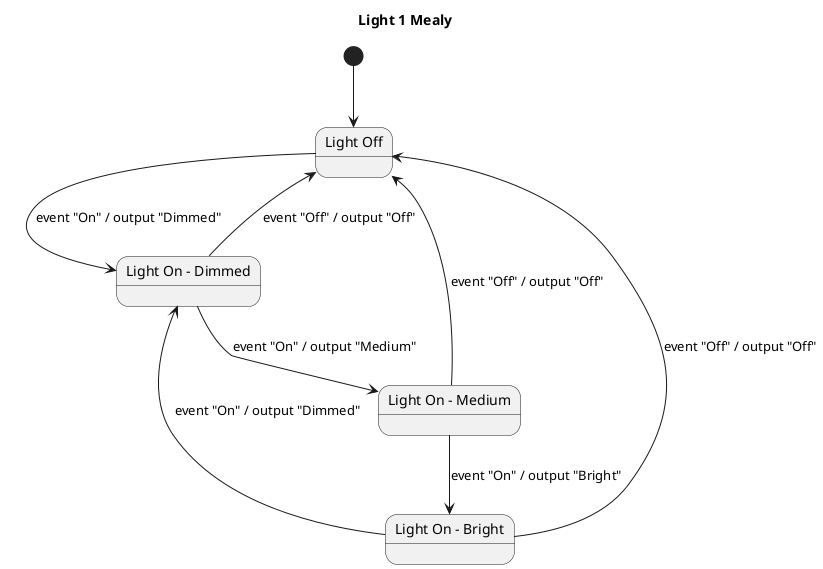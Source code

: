 @startuml

	title "Light 1 Mealy"

	state "Light Off" as LightOffState
	state "Light On - Dimmed" as LightOnDimmedState
	state "Light On - Medium" as LightOnMediumState
	state "Light On - Bright" as LightOnBrightState

	[*] --> LightOffState
	LightOffState --> LightOnDimmedState : event "On" / output "Dimmed"
	LightOnDimmedState --> LightOnMediumState : event "On" / output "Medium"
	LightOnMediumState --> LightOnBrightState : event "On" / output "Bright"
	LightOnBrightState --> LightOnDimmedState : event "On" / output "Dimmed"
	LightOnDimmedState --> LightOffState : event "Off" / output "Off"
	LightOnMediumState --> LightOffState : event "Off" / output "Off"
	LightOnBrightState --> LightOffState : event "Off" / output "Off"

@enduml
